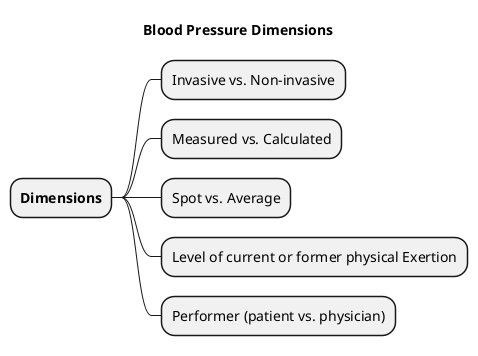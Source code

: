 @startmindmap

'skinparam svgDimensionStyle false

title Blood Pressure Dimensions

+ **Dimensions**

++ Invasive vs. Non-invasive
++ Measured vs. Calculated
++ Spot vs. Average
++ Level of current or former physical Exertion
++ Performer (patient vs. physician)

@endmindmap